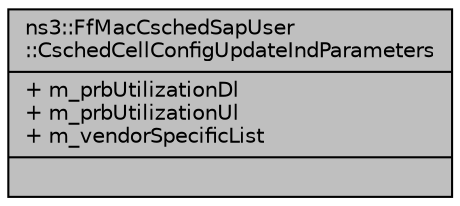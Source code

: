 digraph "ns3::FfMacCschedSapUser::CschedCellConfigUpdateIndParameters"
{
  edge [fontname="Helvetica",fontsize="10",labelfontname="Helvetica",labelfontsize="10"];
  node [fontname="Helvetica",fontsize="10",shape=record];
  Node1 [label="{ns3::FfMacCschedSapUser\l::CschedCellConfigUpdateIndParameters\n|+ m_prbUtilizationDl\l+ m_prbUtilizationUl\l+ m_vendorSpecificList\l|}",height=0.2,width=0.4,color="black", fillcolor="grey75", style="filled", fontcolor="black"];
}
